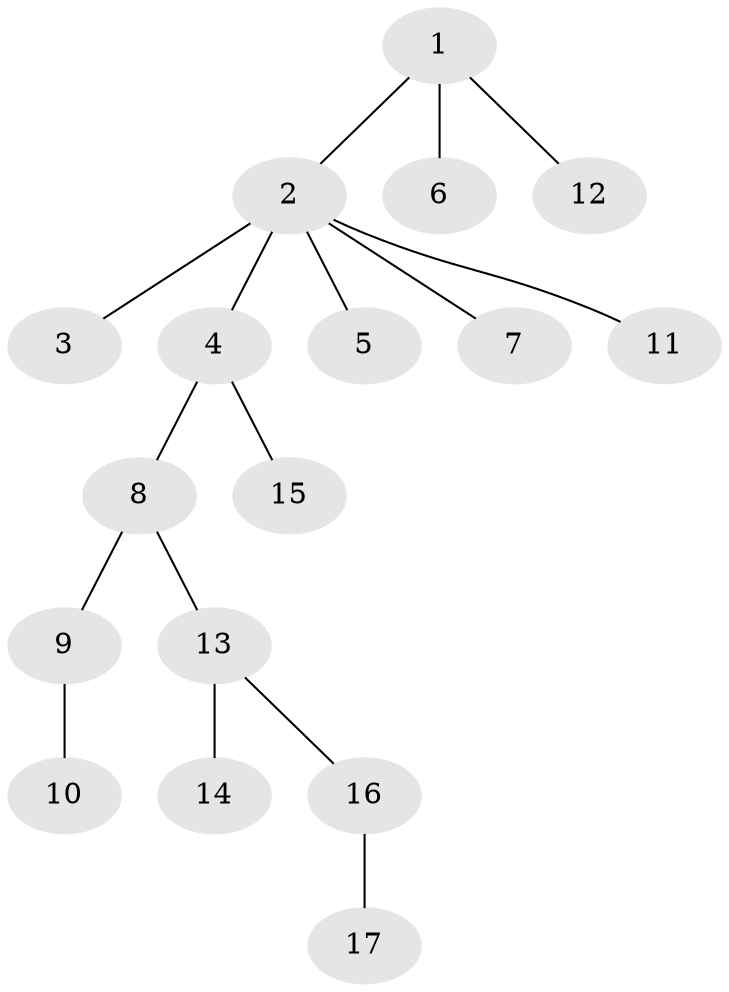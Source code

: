 // original degree distribution, {5: 0.037037037037037035, 2: 0.2777777777777778, 1: 0.5, 6: 0.018518518518518517, 3: 0.1111111111111111, 4: 0.037037037037037035, 7: 0.018518518518518517}
// Generated by graph-tools (version 1.1) at 2025/51/03/04/25 22:51:42]
// undirected, 17 vertices, 16 edges
graph export_dot {
  node [color=gray90,style=filled];
  1;
  2;
  3;
  4;
  5;
  6;
  7;
  8;
  9;
  10;
  11;
  12;
  13;
  14;
  15;
  16;
  17;
  1 -- 2 [weight=1.0];
  1 -- 6 [weight=1.0];
  1 -- 12 [weight=1.0];
  2 -- 3 [weight=1.0];
  2 -- 4 [weight=2.0];
  2 -- 5 [weight=1.0];
  2 -- 7 [weight=1.0];
  2 -- 11 [weight=1.0];
  4 -- 8 [weight=1.0];
  4 -- 15 [weight=1.0];
  8 -- 9 [weight=1.0];
  8 -- 13 [weight=1.0];
  9 -- 10 [weight=5.0];
  13 -- 14 [weight=1.0];
  13 -- 16 [weight=1.0];
  16 -- 17 [weight=2.0];
}
